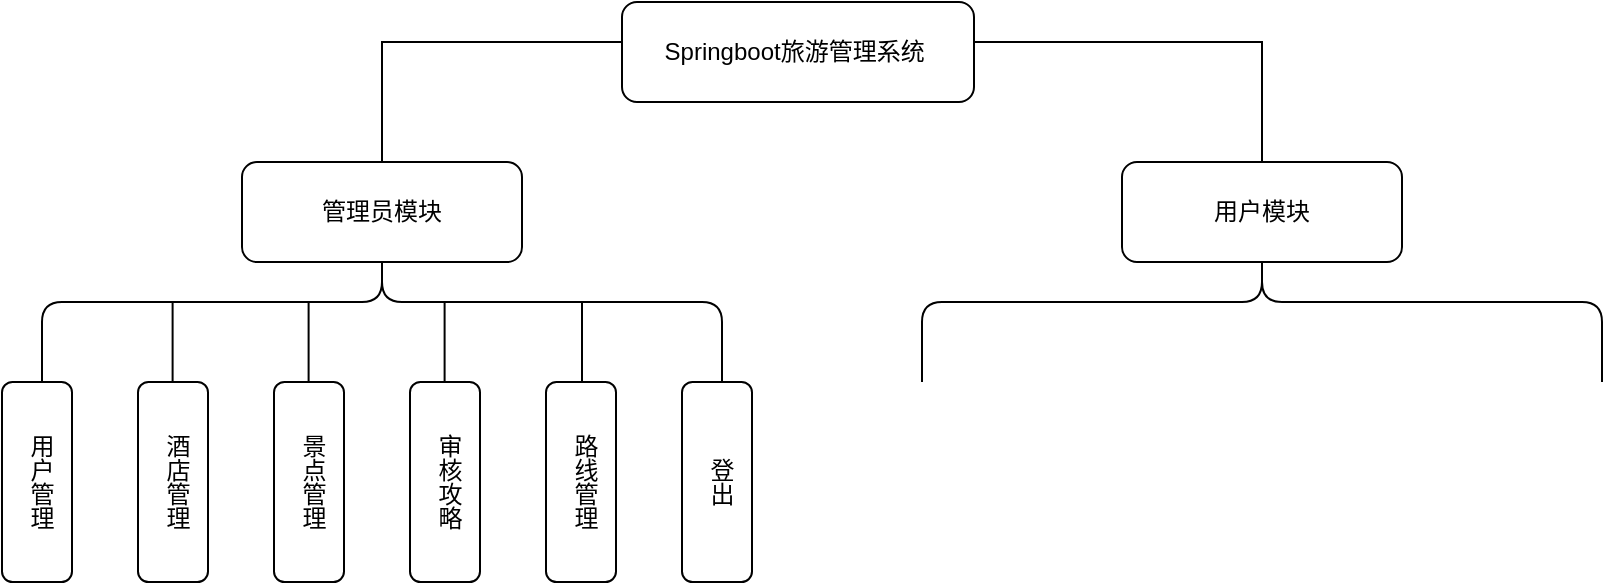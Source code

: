 <mxfile version="24.2.5" type="github">
  <diagram id="prtHgNgQTEPvFCAcTncT" name="Page-1">
    <mxGraphModel dx="1018" dy="646" grid="1" gridSize="10" guides="1" tooltips="1" connect="1" arrows="1" fold="1" page="1" pageScale="1" pageWidth="827" pageHeight="1169" math="0" shadow="0">
      <root>
        <mxCell id="0" />
        <mxCell id="1" parent="0" />
        <mxCell id="Rg2QCjTxB51-4lgKOYer-8" value="Springboot旅游管理系统&amp;nbsp;" style="rounded=1;whiteSpace=wrap;html=1;movable=0;resizable=0;rotatable=0;deletable=0;editable=0;locked=1;connectable=0;" vertex="1" parent="1">
          <mxGeometry x="330" y="250" width="176" height="50" as="geometry" />
        </mxCell>
        <mxCell id="Rg2QCjTxB51-4lgKOYer-10" value="" style="shape=curlyBracket;whiteSpace=wrap;html=1;rounded=1;flipH=1;labelPosition=right;verticalLabelPosition=middle;align=left;verticalAlign=middle;direction=south;size=0.5;points=[[0,0.75,0,0,0],[0.1,0.5,0,0,0],[0.25,0.2,0,0,0],[0.25,1,0,0,0],[0.5,0,0,0,0],[0.5,1,0,0,0],[0.75,0.25,0,0,0],[0.75,1,0,0,0],[0.9,0.5,0,0,0],[1,0.75,0,0,0]];movable=1;resizable=1;rotatable=1;deletable=1;editable=1;locked=0;connectable=1;" vertex="1" parent="1">
          <mxGeometry x="40" y="360" width="340" height="80" as="geometry" />
        </mxCell>
        <mxCell id="Rg2QCjTxB51-4lgKOYer-12" value="" style="shape=partialRectangle;whiteSpace=wrap;html=1;bottom=0;right=0;fillColor=none;rounded=1;movable=0;resizable=0;rotatable=0;deletable=0;editable=0;locked=1;connectable=0;" vertex="1" parent="1">
          <mxGeometry x="210" y="270" width="120" height="60" as="geometry" />
        </mxCell>
        <mxCell id="Rg2QCjTxB51-4lgKOYer-14" value="" style="shape=partialRectangle;whiteSpace=wrap;html=1;top=0;left=0;fillColor=none;direction=west;flipH=1;rounded=1;movable=0;resizable=0;rotatable=0;deletable=0;editable=0;locked=1;connectable=0;" vertex="1" parent="1">
          <mxGeometry x="506" y="270" width="144" height="60" as="geometry" />
        </mxCell>
        <mxCell id="Rg2QCjTxB51-4lgKOYer-17" value="管理员模块" style="rounded=1;whiteSpace=wrap;html=1;movable=0;resizable=0;rotatable=0;deletable=0;editable=0;locked=1;connectable=0;" vertex="1" parent="1">
          <mxGeometry x="140" y="330" width="140" height="50" as="geometry" />
        </mxCell>
        <mxCell id="Rg2QCjTxB51-4lgKOYer-20" value="" style="shape=curlyBracket;whiteSpace=wrap;html=1;rounded=1;flipH=1;labelPosition=right;verticalLabelPosition=middle;align=left;verticalAlign=middle;direction=south;size=0.5;movable=1;resizable=1;rotatable=1;deletable=1;editable=1;locked=0;connectable=1;" vertex="1" parent="1">
          <mxGeometry x="480" y="360" width="340" height="80" as="geometry" />
        </mxCell>
        <mxCell id="Rg2QCjTxB51-4lgKOYer-18" value="用户模块" style="rounded=1;whiteSpace=wrap;html=1;movable=0;resizable=0;rotatable=0;deletable=0;editable=0;locked=1;connectable=0;" vertex="1" parent="1">
          <mxGeometry x="580" y="330" width="140" height="50" as="geometry" />
        </mxCell>
        <mxCell id="Rg2QCjTxB51-4lgKOYer-24" value="" style="endArrow=none;html=1;rounded=1;movable=1;resizable=1;rotatable=1;deletable=1;editable=1;locked=0;connectable=1;" edge="1" parent="1">
          <mxGeometry width="50" height="50" relative="1" as="geometry">
            <mxPoint x="310" y="440" as="sourcePoint" />
            <mxPoint x="310" y="400" as="targetPoint" />
          </mxGeometry>
        </mxCell>
        <mxCell id="Rg2QCjTxB51-4lgKOYer-25" value="用户管理" style="rounded=1;whiteSpace=wrap;html=1;textDirection=vertical-rl;movable=0;resizable=0;rotatable=0;deletable=0;editable=0;locked=1;connectable=0;" vertex="1" parent="1">
          <mxGeometry x="20" y="440" width="35" height="100" as="geometry" />
        </mxCell>
        <mxCell id="Rg2QCjTxB51-4lgKOYer-26" value="酒店管理" style="rounded=1;whiteSpace=wrap;html=1;textDirection=vertical-rl;movable=0;resizable=0;rotatable=0;deletable=0;editable=0;locked=1;connectable=0;" vertex="1" parent="1">
          <mxGeometry x="88" y="440" width="35" height="100" as="geometry" />
        </mxCell>
        <mxCell id="Rg2QCjTxB51-4lgKOYer-27" value="景点管理" style="rounded=1;whiteSpace=wrap;html=1;textDirection=vertical-rl;movable=0;resizable=0;rotatable=0;deletable=0;editable=0;locked=1;connectable=0;" vertex="1" parent="1">
          <mxGeometry x="156" y="440" width="35" height="100" as="geometry" />
        </mxCell>
        <mxCell id="Rg2QCjTxB51-4lgKOYer-28" value="审核攻略" style="rounded=1;whiteSpace=wrap;html=1;textDirection=vertical-rl;movable=0;resizable=0;rotatable=0;deletable=0;editable=0;locked=1;connectable=0;" vertex="1" parent="1">
          <mxGeometry x="224" y="440" width="35" height="100" as="geometry" />
        </mxCell>
        <mxCell id="Rg2QCjTxB51-4lgKOYer-29" value="路线管理" style="rounded=1;whiteSpace=wrap;html=1;textDirection=vertical-rl;movable=0;resizable=0;rotatable=0;deletable=0;editable=0;locked=1;connectable=0;" vertex="1" parent="1">
          <mxGeometry x="292" y="440" width="35" height="100" as="geometry" />
        </mxCell>
        <mxCell id="Rg2QCjTxB51-4lgKOYer-30" value="登出" style="rounded=1;whiteSpace=wrap;html=1;textDirection=vertical-rl;movable=0;resizable=0;rotatable=0;deletable=0;editable=0;locked=1;connectable=0;" vertex="1" parent="1">
          <mxGeometry x="360" y="440" width="35" height="100" as="geometry" />
        </mxCell>
        <mxCell id="Rg2QCjTxB51-4lgKOYer-32" value="" style="endArrow=none;html=1;rounded=1;movable=1;resizable=1;rotatable=1;deletable=1;editable=1;locked=0;connectable=1;" edge="1" parent="1">
          <mxGeometry width="50" height="50" relative="1" as="geometry">
            <mxPoint x="241.3" y="440" as="sourcePoint" />
            <mxPoint x="241.3" y="400" as="targetPoint" />
          </mxGeometry>
        </mxCell>
        <mxCell id="Rg2QCjTxB51-4lgKOYer-33" value="" style="endArrow=none;html=1;rounded=1;movable=1;resizable=1;rotatable=1;deletable=1;editable=1;locked=0;connectable=1;" edge="1" parent="1">
          <mxGeometry width="50" height="50" relative="1" as="geometry">
            <mxPoint x="173.3" y="440" as="sourcePoint" />
            <mxPoint x="173.3" y="400" as="targetPoint" />
          </mxGeometry>
        </mxCell>
        <mxCell id="Rg2QCjTxB51-4lgKOYer-34" value="" style="endArrow=none;html=1;rounded=1;movable=1;resizable=1;rotatable=1;deletable=1;editable=1;locked=0;connectable=1;" edge="1" parent="1">
          <mxGeometry width="50" height="50" relative="1" as="geometry">
            <mxPoint x="105.3" y="440" as="sourcePoint" />
            <mxPoint x="105.3" y="400" as="targetPoint" />
          </mxGeometry>
        </mxCell>
      </root>
    </mxGraphModel>
  </diagram>
</mxfile>
